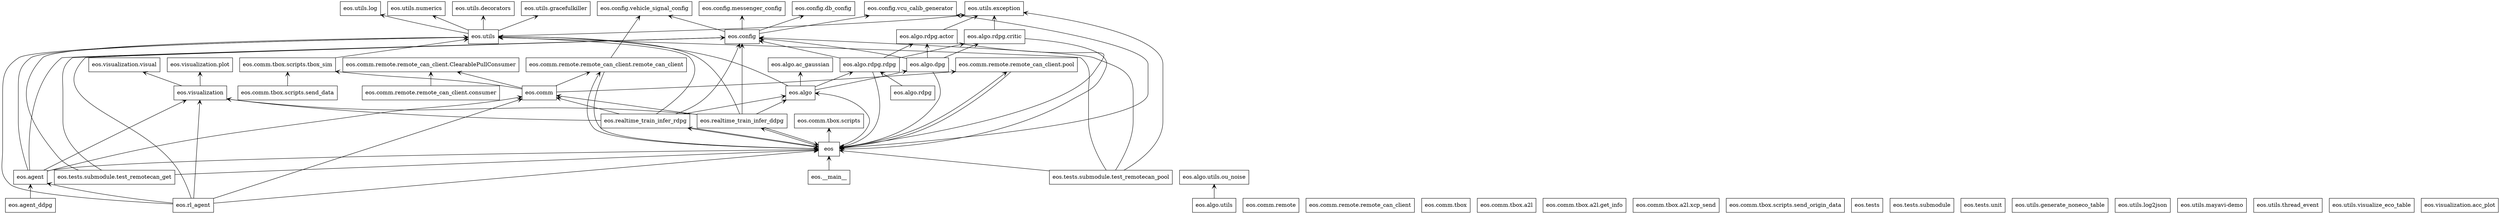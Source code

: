 digraph "packages" {
rankdir=BT
charset="utf-8"
"eos" [color="black", label=<eos>, shape="box", style="solid"];
"eos.__main__" [color="black", label=<eos.__main__>, shape="box", style="solid"];
"eos.agent" [color="black", label=<eos.agent>, shape="box", style="solid"];
"eos.agent_ddpg" [color="black", label=<eos.agent_ddpg>, shape="box", style="solid"];
"eos.algo" [color="black", label=<eos.algo>, shape="box", style="solid"];
"eos.algo.ac_gaussian" [color="black", label=<eos.algo.ac_gaussian>, shape="box", style="solid"];
"eos.algo.dpg" [color="black", label=<eos.algo.dpg>, shape="box", style="solid"];
"eos.algo.rdpg" [color="black", label=<eos.algo.rdpg>, shape="box", style="solid"];
"eos.algo.rdpg.actor" [color="black", label=<eos.algo.rdpg.actor>, shape="box", style="solid"];
"eos.algo.rdpg.critic" [color="black", label=<eos.algo.rdpg.critic>, shape="box", style="solid"];
"eos.algo.rdpg.rdpg" [color="black", label=<eos.algo.rdpg.rdpg>, shape="box", style="solid"];
"eos.algo.utils" [color="black", label=<eos.algo.utils>, shape="box", style="solid"];
"eos.algo.utils.ou_noise" [color="black", label=<eos.algo.utils.ou_noise>, shape="box", style="solid"];
"eos.comm" [color="black", label=<eos.comm>, shape="box", style="solid"];
"eos.comm.remote" [color="black", label=<eos.comm.remote>, shape="box", style="solid"];
"eos.comm.remote.remote_can_client" [color="black", label=<eos.comm.remote.remote_can_client>, shape="box", style="solid"];
"eos.comm.remote.remote_can_client.ClearablePullConsumer" [color="black", label=<eos.comm.remote.remote_can_client.ClearablePullConsumer>, shape="box", style="solid"];
"eos.comm.remote.remote_can_client.consumer" [color="black", label=<eos.comm.remote.remote_can_client.consumer>, shape="box", style="solid"];
"eos.comm.remote.remote_can_client.pool" [color="black", label=<eos.comm.remote.remote_can_client.pool>, shape="box", style="solid"];
"eos.comm.remote.remote_can_client.remote_can_client" [color="black", label=<eos.comm.remote.remote_can_client.remote_can_client>, shape="box", style="solid"];
"eos.comm.tbox" [color="black", label=<eos.comm.tbox>, shape="box", style="solid"];
"eos.comm.tbox.a2l" [color="black", label=<eos.comm.tbox.a2l>, shape="box", style="solid"];
"eos.comm.tbox.a2l.get_info" [color="black", label=<eos.comm.tbox.a2l.get_info>, shape="box", style="solid"];
"eos.comm.tbox.a2l.xcp_send" [color="black", label=<eos.comm.tbox.a2l.xcp_send>, shape="box", style="solid"];
"eos.comm.tbox.scripts" [color="black", label=<eos.comm.tbox.scripts>, shape="box", style="solid"];
"eos.comm.tbox.scripts.send_data" [color="black", label=<eos.comm.tbox.scripts.send_data>, shape="box", style="solid"];
"eos.comm.tbox.scripts.send_origin_data" [color="black", label=<eos.comm.tbox.scripts.send_origin_data>, shape="box", style="solid"];
"eos.comm.tbox.scripts.tbox_sim" [color="black", label=<eos.comm.tbox.scripts.tbox_sim>, shape="box", style="solid"];
"eos.config" [color="black", label=<eos.config>, shape="box", style="solid"];
"eos.config.db_config" [color="black", label=<eos.config.db_config>, shape="box", style="solid"];
"eos.config.messenger_config" [color="black", label=<eos.config.messenger_config>, shape="box", style="solid"];
"eos.config.vcu_calib_generator" [color="black", label=<eos.config.vcu_calib_generator>, shape="box", style="solid"];
"eos.config.vehicle_signal_config" [color="black", label=<eos.config.vehicle_signal_config>, shape="box", style="solid"];
"eos.realtime_train_infer_ddpg" [color="black", label=<eos.realtime_train_infer_ddpg>, shape="box", style="solid"];
"eos.realtime_train_infer_rdpg" [color="black", label=<eos.realtime_train_infer_rdpg>, shape="box", style="solid"];
"eos.rl_agent" [color="black", label=<eos.rl_agent>, shape="box", style="solid"];
"eos.tests" [color="black", label=<eos.tests>, shape="box", style="solid"];
"eos.tests.submodule" [color="black", label=<eos.tests.submodule>, shape="box", style="solid"];
"eos.tests.submodule.test_remotecan_get" [color="black", label=<eos.tests.submodule.test_remotecan_get>, shape="box", style="solid"];
"eos.tests.submodule.test_remotecan_pool" [color="black", label=<eos.tests.submodule.test_remotecan_pool>, shape="box", style="solid"];
"eos.tests.unit" [color="black", label=<eos.tests.unit>, shape="box", style="solid"];
"eos.utils" [color="black", label=<eos.utils>, shape="box", style="solid"];
"eos.utils.decorators" [color="black", label=<eos.utils.decorators>, shape="box", style="solid"];
"eos.utils.exception" [color="black", label=<eos.utils.exception>, shape="box", style="solid"];
"eos.utils.generate_noneco_table" [color="black", label=<eos.utils.generate_noneco_table>, shape="box", style="solid"];
"eos.utils.gracefulkiller" [color="black", label=<eos.utils.gracefulkiller>, shape="box", style="solid"];
"eos.utils.log" [color="black", label=<eos.utils.log>, shape="box", style="solid"];
"eos.utils.log2json" [color="black", label=<eos.utils.log2json>, shape="box", style="solid"];
"eos.utils.mayavi-demo" [color="black", label=<eos.utils.mayavi-demo>, shape="box", style="solid"];
"eos.utils.numerics" [color="black", label=<eos.utils.numerics>, shape="box", style="solid"];
"eos.utils.thread_event" [color="black", label=<eos.utils.thread_event>, shape="box", style="solid"];
"eos.utils.visualize_eco_table" [color="black", label=<eos.utils.visualize_eco_table>, shape="box", style="solid"];
"eos.visualization" [color="black", label=<eos.visualization>, shape="box", style="solid"];
"eos.visualization.acc_plot" [color="black", label=<eos.visualization.acc_plot>, shape="box", style="solid"];
"eos.visualization.plot" [color="black", label=<eos.visualization.plot>, shape="box", style="solid"];
"eos.visualization.visual" [color="black", label=<eos.visualization.visual>, shape="box", style="solid"];
"eos" -> "eos.algo" [arrowhead="open", arrowtail="none"];
"eos" -> "eos.comm.remote.remote_can_client.pool" [arrowhead="open", arrowtail="none"];
"eos" -> "eos.comm.remote.remote_can_client.remote_can_client" [arrowhead="open", arrowtail="none"];
"eos" -> "eos.comm.tbox.scripts" [arrowhead="open", arrowtail="none"];
"eos" -> "eos.config.vcu_calib_generator" [arrowhead="open", arrowtail="none"];
"eos" -> "eos.realtime_train_infer_ddpg" [arrowhead="open", arrowtail="none"];
"eos" -> "eos.realtime_train_infer_rdpg" [arrowhead="open", arrowtail="none"];
"eos.__main__" -> "eos" [arrowhead="open", arrowtail="none"];
"eos.agent" -> "eos" [arrowhead="open", arrowtail="none"];
"eos.agent" -> "eos.comm" [arrowhead="open", arrowtail="none"];
"eos.agent" -> "eos.config" [arrowhead="open", arrowtail="none"];
"eos.agent" -> "eos.utils" [arrowhead="open", arrowtail="none"];
"eos.agent" -> "eos.visualization" [arrowhead="open", arrowtail="none"];
"eos.agent_ddpg" -> "eos.agent" [arrowhead="open", arrowtail="none"];
"eos.algo" -> "eos.algo.ac_gaussian" [arrowhead="open", arrowtail="none"];
"eos.algo" -> "eos.algo.dpg" [arrowhead="open", arrowtail="none"];
"eos.algo" -> "eos.algo.rdpg.rdpg" [arrowhead="open", arrowtail="none"];
"eos.algo" -> "eos.utils" [arrowhead="open", arrowtail="none"];
"eos.algo.dpg" -> "eos" [arrowhead="open", arrowtail="none"];
"eos.algo.dpg" -> "eos.algo.rdpg.actor" [arrowhead="open", arrowtail="none"];
"eos.algo.dpg" -> "eos.algo.rdpg.critic" [arrowhead="open", arrowtail="none"];
"eos.algo.dpg" -> "eos.config" [arrowhead="open", arrowtail="none"];
"eos.algo.rdpg" -> "eos.algo.rdpg.rdpg" [arrowhead="open", arrowtail="none"];
"eos.algo.rdpg.actor" -> "eos" [arrowhead="open", arrowtail="none"];
"eos.algo.rdpg.actor" -> "eos.utils.exception" [arrowhead="open", arrowtail="none"];
"eos.algo.rdpg.critic" -> "eos" [arrowhead="open", arrowtail="none"];
"eos.algo.rdpg.critic" -> "eos.utils.exception" [arrowhead="open", arrowtail="none"];
"eos.algo.rdpg.rdpg" -> "eos" [arrowhead="open", arrowtail="none"];
"eos.algo.rdpg.rdpg" -> "eos.algo.rdpg.actor" [arrowhead="open", arrowtail="none"];
"eos.algo.rdpg.rdpg" -> "eos.algo.rdpg.critic" [arrowhead="open", arrowtail="none"];
"eos.algo.rdpg.rdpg" -> "eos.config" [arrowhead="open", arrowtail="none"];
"eos.algo.utils" -> "eos.algo.utils.ou_noise" [arrowhead="open", arrowtail="none"];
"eos.comm" -> "eos.comm.remote.remote_can_client.ClearablePullConsumer" [arrowhead="open", arrowtail="none"];
"eos.comm" -> "eos.comm.remote.remote_can_client.pool" [arrowhead="open", arrowtail="none"];
"eos.comm" -> "eos.comm.remote.remote_can_client.remote_can_client" [arrowhead="open", arrowtail="none"];
"eos.comm" -> "eos.comm.tbox.scripts.tbox_sim" [arrowhead="open", arrowtail="none"];
"eos.comm.remote.remote_can_client.consumer" -> "eos.comm.remote.remote_can_client.ClearablePullConsumer" [arrowhead="open", arrowtail="none"];
"eos.comm.remote.remote_can_client.pool" -> "eos" [arrowhead="open", arrowtail="none"];
"eos.comm.remote.remote_can_client.remote_can_client" -> "eos" [arrowhead="open", arrowtail="none"];
"eos.comm.remote.remote_can_client.remote_can_client" -> "eos.config.vehicle_signal_config" [arrowhead="open", arrowtail="none"];
"eos.comm.tbox.scripts.send_data" -> "eos.comm.tbox.scripts.tbox_sim" [arrowhead="open", arrowtail="none"];
"eos.comm.tbox.scripts.tbox_sim" -> "eos.utils" [arrowhead="open", arrowtail="none"];
"eos.config" -> "eos.config.db_config" [arrowhead="open", arrowtail="none"];
"eos.config" -> "eos.config.messenger_config" [arrowhead="open", arrowtail="none"];
"eos.config" -> "eos.config.vcu_calib_generator" [arrowhead="open", arrowtail="none"];
"eos.config" -> "eos.config.vehicle_signal_config" [arrowhead="open", arrowtail="none"];
"eos.realtime_train_infer_ddpg" -> "eos" [arrowhead="open", arrowtail="none"];
"eos.realtime_train_infer_ddpg" -> "eos.algo" [arrowhead="open", arrowtail="none"];
"eos.realtime_train_infer_ddpg" -> "eos.comm" [arrowhead="open", arrowtail="none"];
"eos.realtime_train_infer_ddpg" -> "eos.config" [arrowhead="open", arrowtail="none"];
"eos.realtime_train_infer_ddpg" -> "eos.utils" [arrowhead="open", arrowtail="none"];
"eos.realtime_train_infer_ddpg" -> "eos.visualization" [arrowhead="open", arrowtail="none"];
"eos.realtime_train_infer_rdpg" -> "eos" [arrowhead="open", arrowtail="none"];
"eos.realtime_train_infer_rdpg" -> "eos.algo" [arrowhead="open", arrowtail="none"];
"eos.realtime_train_infer_rdpg" -> "eos.comm" [arrowhead="open", arrowtail="none"];
"eos.realtime_train_infer_rdpg" -> "eos.config" [arrowhead="open", arrowtail="none"];
"eos.realtime_train_infer_rdpg" -> "eos.utils" [arrowhead="open", arrowtail="none"];
"eos.realtime_train_infer_rdpg" -> "eos.visualization" [arrowhead="open", arrowtail="none"];
"eos.rl_agent" -> "eos" [arrowhead="open", arrowtail="none"];
"eos.rl_agent" -> "eos.agent" [arrowhead="open", arrowtail="none"];
"eos.rl_agent" -> "eos.comm" [arrowhead="open", arrowtail="none"];
"eos.rl_agent" -> "eos.config" [arrowhead="open", arrowtail="none"];
"eos.rl_agent" -> "eos.utils" [arrowhead="open", arrowtail="none"];
"eos.rl_agent" -> "eos.visualization" [arrowhead="open", arrowtail="none"];
"eos.tests.submodule.test_remotecan_get" -> "eos" [arrowhead="open", arrowtail="none"];
"eos.tests.submodule.test_remotecan_get" -> "eos.config" [arrowhead="open", arrowtail="none"];
"eos.tests.submodule.test_remotecan_get" -> "eos.utils" [arrowhead="open", arrowtail="none"];
"eos.tests.submodule.test_remotecan_pool" -> "eos" [arrowhead="open", arrowtail="none"];
"eos.tests.submodule.test_remotecan_pool" -> "eos.config" [arrowhead="open", arrowtail="none"];
"eos.tests.submodule.test_remotecan_pool" -> "eos.utils" [arrowhead="open", arrowtail="none"];
"eos.tests.submodule.test_remotecan_pool" -> "eos.utils.exception" [arrowhead="open", arrowtail="none"];
"eos.utils" -> "eos.utils.decorators" [arrowhead="open", arrowtail="none"];
"eos.utils" -> "eos.utils.exception" [arrowhead="open", arrowtail="none"];
"eos.utils" -> "eos.utils.gracefulkiller" [arrowhead="open", arrowtail="none"];
"eos.utils" -> "eos.utils.log" [arrowhead="open", arrowtail="none"];
"eos.utils" -> "eos.utils.numerics" [arrowhead="open", arrowtail="none"];
"eos.visualization" -> "eos.visualization.plot" [arrowhead="open", arrowtail="none"];
"eos.visualization" -> "eos.visualization.visual" [arrowhead="open", arrowtail="none"];
}
